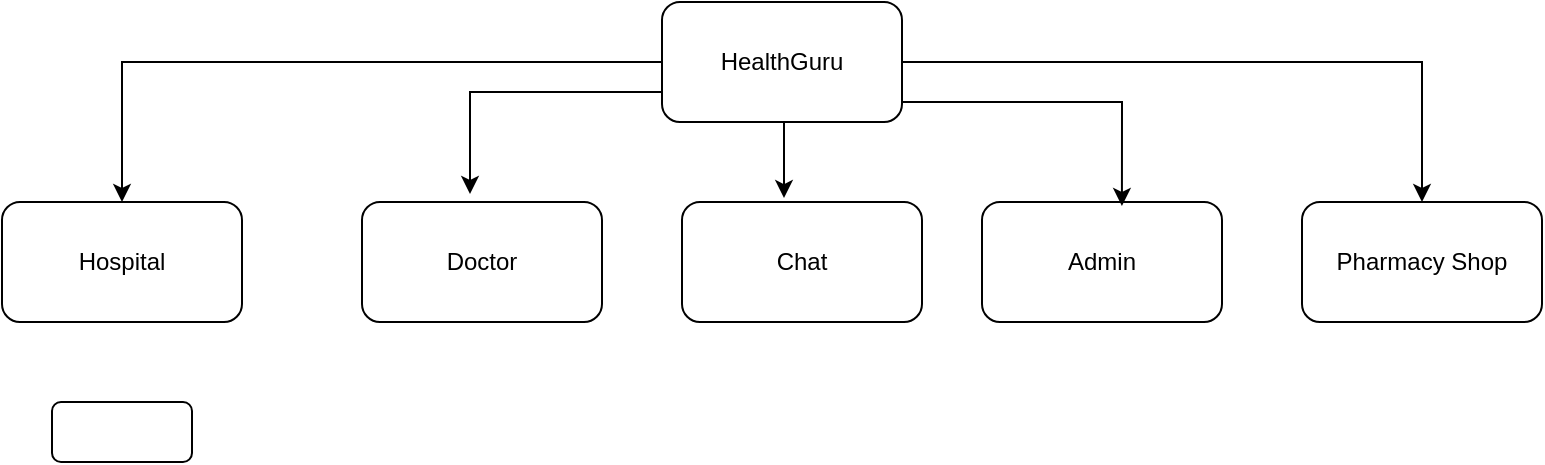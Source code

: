 <mxfile version="22.0.0" type="google">
  <diagram id="prtHgNgQTEPvFCAcTncT" name="Page-1">
    <mxGraphModel grid="1" page="1" gridSize="10" guides="1" tooltips="1" connect="1" arrows="1" fold="1" pageScale="1" pageWidth="827" pageHeight="1169" math="0" shadow="0">
      <root>
        <mxCell id="0" />
        <mxCell id="1" parent="0" />
        <mxCell id="I5_VsWAUIA7e2vB0Zaek-9" value="" style="edgeStyle=orthogonalEdgeStyle;rounded=0;orthogonalLoop=1;jettySize=auto;html=1;entryX=0.5;entryY=0;entryDx=0;entryDy=0;" edge="1" parent="1" source="I5_VsWAUIA7e2vB0Zaek-2" target="I5_VsWAUIA7e2vB0Zaek-3">
          <mxGeometry relative="1" as="geometry">
            <mxPoint x="240" y="60" as="targetPoint" />
          </mxGeometry>
        </mxCell>
        <mxCell id="I5_VsWAUIA7e2vB0Zaek-14" style="edgeStyle=orthogonalEdgeStyle;rounded=0;orthogonalLoop=1;jettySize=auto;html=1;exitX=1;exitY=0.5;exitDx=0;exitDy=0;entryX=0.5;entryY=0;entryDx=0;entryDy=0;" edge="1" parent="1" source="I5_VsWAUIA7e2vB0Zaek-2" target="I5_VsWAUIA7e2vB0Zaek-7">
          <mxGeometry relative="1" as="geometry" />
        </mxCell>
        <mxCell id="I5_VsWAUIA7e2vB0Zaek-2" value="HealthGuru" style="rounded=1;whiteSpace=wrap;html=1;" vertex="1" parent="1">
          <mxGeometry x="340" y="30" width="120" height="60" as="geometry" />
        </mxCell>
        <mxCell id="I5_VsWAUIA7e2vB0Zaek-3" value="Hospital" style="rounded=1;whiteSpace=wrap;html=1;" vertex="1" parent="1">
          <mxGeometry x="10" y="130" width="120" height="60" as="geometry" />
        </mxCell>
        <mxCell id="I5_VsWAUIA7e2vB0Zaek-4" value="Doctor" style="rounded=1;whiteSpace=wrap;html=1;" vertex="1" parent="1">
          <mxGeometry x="190" y="130" width="120" height="60" as="geometry" />
        </mxCell>
        <mxCell id="I5_VsWAUIA7e2vB0Zaek-5" value="Chat" style="rounded=1;whiteSpace=wrap;html=1;" vertex="1" parent="1">
          <mxGeometry x="350" y="130" width="120" height="60" as="geometry" />
        </mxCell>
        <mxCell id="I5_VsWAUIA7e2vB0Zaek-6" value="Admin" style="rounded=1;whiteSpace=wrap;html=1;" vertex="1" parent="1">
          <mxGeometry x="500" y="130" width="120" height="60" as="geometry" />
        </mxCell>
        <mxCell id="I5_VsWAUIA7e2vB0Zaek-7" value="Pharmacy Shop" style="rounded=1;whiteSpace=wrap;html=1;" vertex="1" parent="1">
          <mxGeometry x="660" y="130" width="120" height="60" as="geometry" />
        </mxCell>
        <mxCell id="I5_VsWAUIA7e2vB0Zaek-10" style="edgeStyle=orthogonalEdgeStyle;rounded=0;orthogonalLoop=1;jettySize=auto;html=1;exitX=0;exitY=0.75;exitDx=0;exitDy=0;entryX=0.45;entryY=-0.067;entryDx=0;entryDy=0;entryPerimeter=0;" edge="1" parent="1" source="I5_VsWAUIA7e2vB0Zaek-2" target="I5_VsWAUIA7e2vB0Zaek-4">
          <mxGeometry relative="1" as="geometry" />
        </mxCell>
        <mxCell id="I5_VsWAUIA7e2vB0Zaek-11" style="edgeStyle=orthogonalEdgeStyle;rounded=0;orthogonalLoop=1;jettySize=auto;html=1;exitX=0.5;exitY=1;exitDx=0;exitDy=0;entryX=0.425;entryY=-0.033;entryDx=0;entryDy=0;entryPerimeter=0;" edge="1" parent="1" source="I5_VsWAUIA7e2vB0Zaek-2" target="I5_VsWAUIA7e2vB0Zaek-5">
          <mxGeometry relative="1" as="geometry" />
        </mxCell>
        <mxCell id="I5_VsWAUIA7e2vB0Zaek-13" style="edgeStyle=orthogonalEdgeStyle;rounded=0;orthogonalLoop=1;jettySize=auto;html=1;entryX=0.583;entryY=0.033;entryDx=0;entryDy=0;entryPerimeter=0;" edge="1" parent="1" source="I5_VsWAUIA7e2vB0Zaek-2" target="I5_VsWAUIA7e2vB0Zaek-6">
          <mxGeometry relative="1" as="geometry">
            <Array as="points">
              <mxPoint x="570" y="80" />
            </Array>
          </mxGeometry>
        </mxCell>
        <mxCell id="I5_VsWAUIA7e2vB0Zaek-16" value="" style="rounded=1;whiteSpace=wrap;html=1;" vertex="1" parent="1">
          <mxGeometry x="35" y="230" width="70" height="30" as="geometry" />
        </mxCell>
      </root>
    </mxGraphModel>
  </diagram>
</mxfile>
